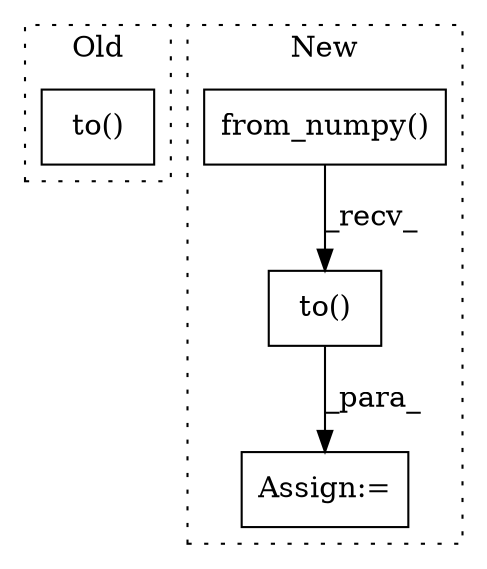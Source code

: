 digraph G {
subgraph cluster0 {
1 [label="to()" a="75" s="2232,2250" l="5,1" shape="box"];
label = "Old";
style="dotted";
}
subgraph cluster1 {
2 [label="from_numpy()" a="75" s="2249,2288" l="17,1" shape="box"];
3 [label="Assign:=" a="68" s="2223" l="3" shape="box"];
4 [label="to()" a="75" s="2249,2306" l="44,1" shape="box"];
label = "New";
style="dotted";
}
2 -> 4 [label="_recv_"];
4 -> 3 [label="_para_"];
}